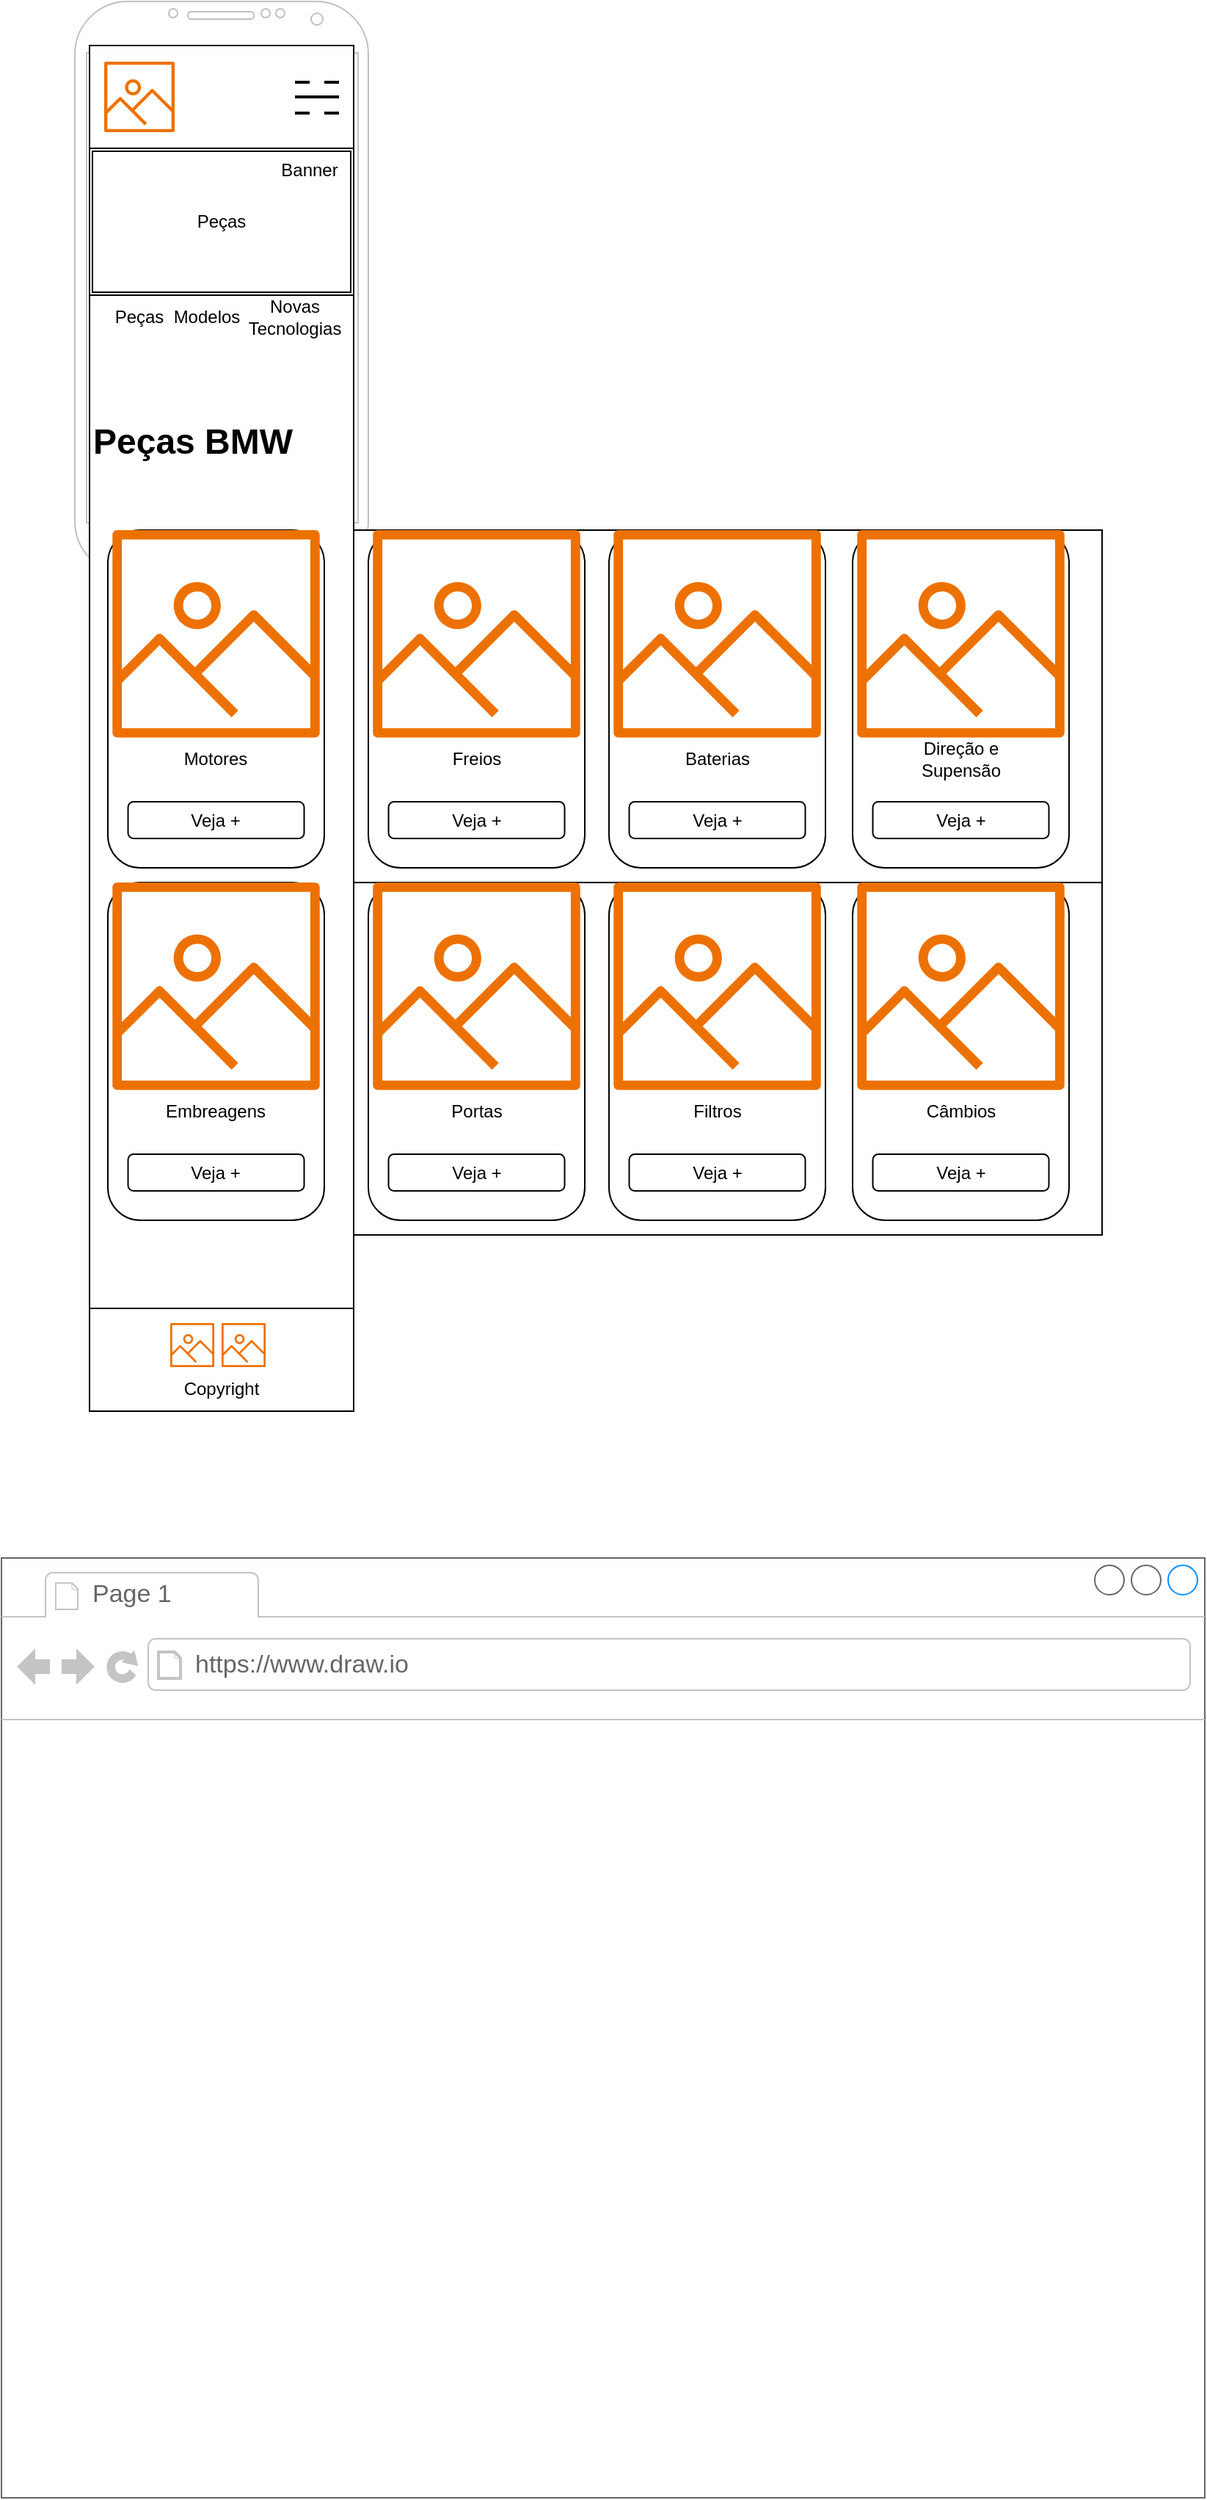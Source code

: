 <mxfile version="24.2.5" type="device">
  <diagram name="Página-1" id="Ma0NDrSQSMu0ASet-JDi">
    <mxGraphModel dx="1354" dy="638" grid="1" gridSize="10" guides="1" tooltips="1" connect="1" arrows="1" fold="1" page="1" pageScale="1" pageWidth="827" pageHeight="1169" math="0" shadow="0">
      <root>
        <mxCell id="0" />
        <mxCell id="1" parent="0" />
        <mxCell id="AjG1yNZ2IDXqtgDJ91u_-77" value="" style="rounded=0;whiteSpace=wrap;html=1;" vertex="1" parent="1">
          <mxGeometry x="60" y="930" width="180" height="70" as="geometry" />
        </mxCell>
        <mxCell id="AjG1yNZ2IDXqtgDJ91u_-1" value="" style="verticalLabelPosition=bottom;verticalAlign=top;html=1;shadow=0;dashed=0;strokeWidth=1;shape=mxgraph.android.phone2;strokeColor=#c0c0c0;" vertex="1" parent="1">
          <mxGeometry x="50" y="40" width="200" height="390" as="geometry" />
        </mxCell>
        <mxCell id="AjG1yNZ2IDXqtgDJ91u_-2" value="" style="rounded=0;whiteSpace=wrap;html=1;" vertex="1" parent="1">
          <mxGeometry x="60" y="70" width="180" height="70" as="geometry" />
        </mxCell>
        <mxCell id="AjG1yNZ2IDXqtgDJ91u_-3" value="" style="sketch=0;outlineConnect=0;fontColor=#232F3E;gradientColor=none;fillColor=#ED7100;strokeColor=none;dashed=0;verticalLabelPosition=bottom;verticalAlign=top;align=center;html=1;fontSize=12;fontStyle=0;aspect=fixed;pointerEvents=1;shape=mxgraph.aws4.container_registry_image;" vertex="1" parent="1">
          <mxGeometry x="70" y="81" width="48" height="48" as="geometry" />
        </mxCell>
        <mxCell id="AjG1yNZ2IDXqtgDJ91u_-4" value="" style="line;strokeWidth=2;html=1;" vertex="1" parent="1">
          <mxGeometry x="200" y="90" width="10" height="10" as="geometry" />
        </mxCell>
        <mxCell id="AjG1yNZ2IDXqtgDJ91u_-6" value="" style="line;strokeWidth=2;html=1;" vertex="1" parent="1">
          <mxGeometry x="220" y="90" width="10" height="10" as="geometry" />
        </mxCell>
        <mxCell id="AjG1yNZ2IDXqtgDJ91u_-7" value="" style="line;strokeWidth=2;html=1;" vertex="1" parent="1">
          <mxGeometry x="200" y="100" width="30" height="10" as="geometry" />
        </mxCell>
        <mxCell id="AjG1yNZ2IDXqtgDJ91u_-8" value="" style="line;strokeWidth=2;html=1;" vertex="1" parent="1">
          <mxGeometry x="200" y="111" width="10" height="10" as="geometry" />
        </mxCell>
        <mxCell id="AjG1yNZ2IDXqtgDJ91u_-9" value="" style="line;strokeWidth=2;html=1;" vertex="1" parent="1">
          <mxGeometry x="220" y="111" width="10" height="10" as="geometry" />
        </mxCell>
        <mxCell id="AjG1yNZ2IDXqtgDJ91u_-10" value="Peças" style="shape=ext;double=1;rounded=0;whiteSpace=wrap;html=1;" vertex="1" parent="1">
          <mxGeometry x="60" y="140" width="180" height="100" as="geometry" />
        </mxCell>
        <mxCell id="AjG1yNZ2IDXqtgDJ91u_-12" value="Banner" style="text;html=1;align=center;verticalAlign=middle;whiteSpace=wrap;rounded=0;" vertex="1" parent="1">
          <mxGeometry x="180" y="140" width="60" height="30" as="geometry" />
        </mxCell>
        <mxCell id="AjG1yNZ2IDXqtgDJ91u_-14" value="" style="rounded=0;whiteSpace=wrap;html=1;" vertex="1" parent="1">
          <mxGeometry x="60" y="240" width="180" height="690" as="geometry" />
        </mxCell>
        <mxCell id="AjG1yNZ2IDXqtgDJ91u_-13" value="Peças" style="text;html=1;align=center;verticalAlign=middle;whiteSpace=wrap;rounded=0;" vertex="1" parent="1">
          <mxGeometry x="64" y="240" width="60" height="30" as="geometry" />
        </mxCell>
        <mxCell id="AjG1yNZ2IDXqtgDJ91u_-15" value="Modelos" style="text;html=1;align=center;verticalAlign=middle;whiteSpace=wrap;rounded=0;" vertex="1" parent="1">
          <mxGeometry x="110" y="240" width="60" height="30" as="geometry" />
        </mxCell>
        <mxCell id="AjG1yNZ2IDXqtgDJ91u_-16" value="Novas&lt;br&gt;Tecnologias" style="text;html=1;align=center;verticalAlign=middle;whiteSpace=wrap;rounded=0;" vertex="1" parent="1">
          <mxGeometry x="170" y="240" width="60" height="30" as="geometry" />
        </mxCell>
        <mxCell id="AjG1yNZ2IDXqtgDJ91u_-17" value="Peças BMW" style="text;strokeColor=none;fillColor=none;html=1;fontSize=24;fontStyle=1;verticalAlign=middle;align=center;" vertex="1" parent="1">
          <mxGeometry x="80" y="320" width="100" height="40" as="geometry" />
        </mxCell>
        <mxCell id="AjG1yNZ2IDXqtgDJ91u_-21" value="" style="rounded=1;whiteSpace=wrap;html=1;" vertex="1" parent="1">
          <mxGeometry x="72.5" y="400" width="147.5" height="230" as="geometry" />
        </mxCell>
        <mxCell id="AjG1yNZ2IDXqtgDJ91u_-19" value="" style="sketch=0;outlineConnect=0;fontColor=#232F3E;gradientColor=none;fillColor=#ED7100;strokeColor=none;dashed=0;verticalLabelPosition=bottom;verticalAlign=top;align=center;html=1;fontSize=12;fontStyle=0;aspect=fixed;pointerEvents=1;shape=mxgraph.aws4.container_registry_image;" vertex="1" parent="1">
          <mxGeometry x="75.63" y="400" width="141.25" height="141.25" as="geometry" />
        </mxCell>
        <mxCell id="AjG1yNZ2IDXqtgDJ91u_-23" value="Motores" style="text;html=1;align=center;verticalAlign=middle;whiteSpace=wrap;rounded=0;" vertex="1" parent="1">
          <mxGeometry x="116.25" y="541.25" width="60" height="30" as="geometry" />
        </mxCell>
        <mxCell id="AjG1yNZ2IDXqtgDJ91u_-24" value="Veja +" style="rounded=1;whiteSpace=wrap;html=1;" vertex="1" parent="1">
          <mxGeometry x="86.26" y="585" width="120" height="25" as="geometry" />
        </mxCell>
        <mxCell id="AjG1yNZ2IDXqtgDJ91u_-25" value="" style="rounded=0;whiteSpace=wrap;html=1;" vertex="1" parent="1">
          <mxGeometry x="240" y="400" width="510" height="240" as="geometry" />
        </mxCell>
        <mxCell id="AjG1yNZ2IDXqtgDJ91u_-26" value="" style="rounded=1;whiteSpace=wrap;html=1;" vertex="1" parent="1">
          <mxGeometry x="250" y="400" width="147.5" height="230" as="geometry" />
        </mxCell>
        <mxCell id="AjG1yNZ2IDXqtgDJ91u_-27" value="" style="sketch=0;outlineConnect=0;fontColor=#232F3E;gradientColor=none;fillColor=#ED7100;strokeColor=none;dashed=0;verticalLabelPosition=bottom;verticalAlign=top;align=center;html=1;fontSize=12;fontStyle=0;aspect=fixed;pointerEvents=1;shape=mxgraph.aws4.container_registry_image;" vertex="1" parent="1">
          <mxGeometry x="253.13" y="400" width="141.25" height="141.25" as="geometry" />
        </mxCell>
        <mxCell id="AjG1yNZ2IDXqtgDJ91u_-28" value="Freios" style="text;html=1;align=center;verticalAlign=middle;whiteSpace=wrap;rounded=0;" vertex="1" parent="1">
          <mxGeometry x="293.75" y="541.25" width="60" height="30" as="geometry" />
        </mxCell>
        <mxCell id="AjG1yNZ2IDXqtgDJ91u_-29" value="Veja +" style="rounded=1;whiteSpace=wrap;html=1;" vertex="1" parent="1">
          <mxGeometry x="263.76" y="585" width="120" height="25" as="geometry" />
        </mxCell>
        <mxCell id="AjG1yNZ2IDXqtgDJ91u_-30" value="" style="rounded=1;whiteSpace=wrap;html=1;" vertex="1" parent="1">
          <mxGeometry x="414" y="400" width="147.5" height="230" as="geometry" />
        </mxCell>
        <mxCell id="AjG1yNZ2IDXqtgDJ91u_-31" value="" style="sketch=0;outlineConnect=0;fontColor=#232F3E;gradientColor=none;fillColor=#ED7100;strokeColor=none;dashed=0;verticalLabelPosition=bottom;verticalAlign=top;align=center;html=1;fontSize=12;fontStyle=0;aspect=fixed;pointerEvents=1;shape=mxgraph.aws4.container_registry_image;" vertex="1" parent="1">
          <mxGeometry x="417.13" y="400" width="141.25" height="141.25" as="geometry" />
        </mxCell>
        <mxCell id="AjG1yNZ2IDXqtgDJ91u_-32" value="Baterias" style="text;html=1;align=center;verticalAlign=middle;whiteSpace=wrap;rounded=0;" vertex="1" parent="1">
          <mxGeometry x="457.75" y="541.25" width="60" height="30" as="geometry" />
        </mxCell>
        <mxCell id="AjG1yNZ2IDXqtgDJ91u_-33" value="Veja +" style="rounded=1;whiteSpace=wrap;html=1;" vertex="1" parent="1">
          <mxGeometry x="427.76" y="585" width="120" height="25" as="geometry" />
        </mxCell>
        <mxCell id="AjG1yNZ2IDXqtgDJ91u_-34" value="" style="rounded=1;whiteSpace=wrap;html=1;" vertex="1" parent="1">
          <mxGeometry x="580" y="400" width="147.5" height="230" as="geometry" />
        </mxCell>
        <mxCell id="AjG1yNZ2IDXqtgDJ91u_-35" value="" style="sketch=0;outlineConnect=0;fontColor=#232F3E;gradientColor=none;fillColor=#ED7100;strokeColor=none;dashed=0;verticalLabelPosition=bottom;verticalAlign=top;align=center;html=1;fontSize=12;fontStyle=0;aspect=fixed;pointerEvents=1;shape=mxgraph.aws4.container_registry_image;" vertex="1" parent="1">
          <mxGeometry x="583.13" y="400" width="141.25" height="141.25" as="geometry" />
        </mxCell>
        <mxCell id="AjG1yNZ2IDXqtgDJ91u_-36" value="Direção e Supensão" style="text;html=1;align=center;verticalAlign=middle;whiteSpace=wrap;rounded=0;" vertex="1" parent="1">
          <mxGeometry x="623.75" y="541.25" width="60" height="30" as="geometry" />
        </mxCell>
        <mxCell id="AjG1yNZ2IDXqtgDJ91u_-37" value="Veja +" style="rounded=1;whiteSpace=wrap;html=1;" vertex="1" parent="1">
          <mxGeometry x="593.76" y="585" width="120" height="25" as="geometry" />
        </mxCell>
        <mxCell id="AjG1yNZ2IDXqtgDJ91u_-56" value="" style="rounded=1;whiteSpace=wrap;html=1;" vertex="1" parent="1">
          <mxGeometry x="72.5" y="640" width="147.5" height="230" as="geometry" />
        </mxCell>
        <mxCell id="AjG1yNZ2IDXqtgDJ91u_-57" value="" style="sketch=0;outlineConnect=0;fontColor=#232F3E;gradientColor=none;fillColor=#ED7100;strokeColor=none;dashed=0;verticalLabelPosition=bottom;verticalAlign=top;align=center;html=1;fontSize=12;fontStyle=0;aspect=fixed;pointerEvents=1;shape=mxgraph.aws4.container_registry_image;" vertex="1" parent="1">
          <mxGeometry x="75.63" y="640" width="141.25" height="141.25" as="geometry" />
        </mxCell>
        <mxCell id="AjG1yNZ2IDXqtgDJ91u_-58" value="Embreagens" style="text;html=1;align=center;verticalAlign=middle;whiteSpace=wrap;rounded=0;" vertex="1" parent="1">
          <mxGeometry x="116.25" y="781.25" width="60" height="30" as="geometry" />
        </mxCell>
        <mxCell id="AjG1yNZ2IDXqtgDJ91u_-59" value="Veja +" style="rounded=1;whiteSpace=wrap;html=1;" vertex="1" parent="1">
          <mxGeometry x="86.26" y="825" width="120" height="25" as="geometry" />
        </mxCell>
        <mxCell id="AjG1yNZ2IDXqtgDJ91u_-60" value="" style="rounded=0;whiteSpace=wrap;html=1;" vertex="1" parent="1">
          <mxGeometry x="240" y="640" width="510" height="240" as="geometry" />
        </mxCell>
        <mxCell id="AjG1yNZ2IDXqtgDJ91u_-61" value="" style="rounded=1;whiteSpace=wrap;html=1;" vertex="1" parent="1">
          <mxGeometry x="250" y="640" width="147.5" height="230" as="geometry" />
        </mxCell>
        <mxCell id="AjG1yNZ2IDXqtgDJ91u_-62" value="" style="sketch=0;outlineConnect=0;fontColor=#232F3E;gradientColor=none;fillColor=#ED7100;strokeColor=none;dashed=0;verticalLabelPosition=bottom;verticalAlign=top;align=center;html=1;fontSize=12;fontStyle=0;aspect=fixed;pointerEvents=1;shape=mxgraph.aws4.container_registry_image;" vertex="1" parent="1">
          <mxGeometry x="253.13" y="640" width="141.25" height="141.25" as="geometry" />
        </mxCell>
        <mxCell id="AjG1yNZ2IDXqtgDJ91u_-63" value="Portas" style="text;html=1;align=center;verticalAlign=middle;whiteSpace=wrap;rounded=0;" vertex="1" parent="1">
          <mxGeometry x="293.75" y="781.25" width="60" height="30" as="geometry" />
        </mxCell>
        <mxCell id="AjG1yNZ2IDXqtgDJ91u_-64" value="Veja +" style="rounded=1;whiteSpace=wrap;html=1;" vertex="1" parent="1">
          <mxGeometry x="263.76" y="825" width="120" height="25" as="geometry" />
        </mxCell>
        <mxCell id="AjG1yNZ2IDXqtgDJ91u_-65" value="" style="rounded=1;whiteSpace=wrap;html=1;" vertex="1" parent="1">
          <mxGeometry x="414" y="640" width="147.5" height="230" as="geometry" />
        </mxCell>
        <mxCell id="AjG1yNZ2IDXqtgDJ91u_-66" value="" style="sketch=0;outlineConnect=0;fontColor=#232F3E;gradientColor=none;fillColor=#ED7100;strokeColor=none;dashed=0;verticalLabelPosition=bottom;verticalAlign=top;align=center;html=1;fontSize=12;fontStyle=0;aspect=fixed;pointerEvents=1;shape=mxgraph.aws4.container_registry_image;" vertex="1" parent="1">
          <mxGeometry x="417.13" y="640" width="141.25" height="141.25" as="geometry" />
        </mxCell>
        <mxCell id="AjG1yNZ2IDXqtgDJ91u_-67" value="Filtros" style="text;html=1;align=center;verticalAlign=middle;whiteSpace=wrap;rounded=0;" vertex="1" parent="1">
          <mxGeometry x="457.75" y="781.25" width="60" height="30" as="geometry" />
        </mxCell>
        <mxCell id="AjG1yNZ2IDXqtgDJ91u_-68" value="Veja +" style="rounded=1;whiteSpace=wrap;html=1;" vertex="1" parent="1">
          <mxGeometry x="427.76" y="825" width="120" height="25" as="geometry" />
        </mxCell>
        <mxCell id="AjG1yNZ2IDXqtgDJ91u_-69" value="" style="rounded=1;whiteSpace=wrap;html=1;" vertex="1" parent="1">
          <mxGeometry x="580" y="640" width="147.5" height="230" as="geometry" />
        </mxCell>
        <mxCell id="AjG1yNZ2IDXqtgDJ91u_-70" value="" style="sketch=0;outlineConnect=0;fontColor=#232F3E;gradientColor=none;fillColor=#ED7100;strokeColor=none;dashed=0;verticalLabelPosition=bottom;verticalAlign=top;align=center;html=1;fontSize=12;fontStyle=0;aspect=fixed;pointerEvents=1;shape=mxgraph.aws4.container_registry_image;" vertex="1" parent="1">
          <mxGeometry x="583.13" y="640" width="141.25" height="141.25" as="geometry" />
        </mxCell>
        <mxCell id="AjG1yNZ2IDXqtgDJ91u_-71" value="Câmbios" style="text;html=1;align=center;verticalAlign=middle;whiteSpace=wrap;rounded=0;" vertex="1" parent="1">
          <mxGeometry x="623.75" y="781.25" width="60" height="30" as="geometry" />
        </mxCell>
        <mxCell id="AjG1yNZ2IDXqtgDJ91u_-72" value="Veja +" style="rounded=1;whiteSpace=wrap;html=1;" vertex="1" parent="1">
          <mxGeometry x="593.76" y="825" width="120" height="25" as="geometry" />
        </mxCell>
        <mxCell id="AjG1yNZ2IDXqtgDJ91u_-74" value="" style="sketch=0;outlineConnect=0;fontColor=#232F3E;gradientColor=none;fillColor=#ED7100;strokeColor=none;dashed=0;verticalLabelPosition=bottom;verticalAlign=top;align=center;html=1;fontSize=12;fontStyle=0;aspect=fixed;pointerEvents=1;shape=mxgraph.aws4.container_registry_image;" vertex="1" parent="1">
          <mxGeometry x="150" y="940" width="30" height="30" as="geometry" />
        </mxCell>
        <mxCell id="AjG1yNZ2IDXqtgDJ91u_-75" value="" style="sketch=0;outlineConnect=0;fontColor=#232F3E;gradientColor=none;fillColor=#ED7100;strokeColor=none;dashed=0;verticalLabelPosition=bottom;verticalAlign=top;align=center;html=1;fontSize=12;fontStyle=0;aspect=fixed;pointerEvents=1;shape=mxgraph.aws4.container_registry_image;" vertex="1" parent="1">
          <mxGeometry x="115" y="940" width="30" height="30" as="geometry" />
        </mxCell>
        <mxCell id="AjG1yNZ2IDXqtgDJ91u_-76" value="Copyright" style="text;html=1;align=center;verticalAlign=middle;whiteSpace=wrap;rounded=0;" vertex="1" parent="1">
          <mxGeometry x="120" y="970" width="60" height="30" as="geometry" />
        </mxCell>
        <mxCell id="AjG1yNZ2IDXqtgDJ91u_-78" value="" style="strokeWidth=1;shadow=0;dashed=0;align=center;html=1;shape=mxgraph.mockup.containers.browserWindow;rSize=0;strokeColor=#666666;strokeColor2=#008cff;strokeColor3=#c4c4c4;mainText=,;recursiveResize=0;" vertex="1" parent="1">
          <mxGeometry y="1100" width="820" height="640" as="geometry" />
        </mxCell>
        <mxCell id="AjG1yNZ2IDXqtgDJ91u_-79" value="Page 1" style="strokeWidth=1;shadow=0;dashed=0;align=center;html=1;shape=mxgraph.mockup.containers.anchor;fontSize=17;fontColor=#666666;align=left;whiteSpace=wrap;" vertex="1" parent="AjG1yNZ2IDXqtgDJ91u_-78">
          <mxGeometry x="60" y="12" width="110" height="26" as="geometry" />
        </mxCell>
        <mxCell id="AjG1yNZ2IDXqtgDJ91u_-80" value="https://www.draw.io" style="strokeWidth=1;shadow=0;dashed=0;align=center;html=1;shape=mxgraph.mockup.containers.anchor;rSize=0;fontSize=17;fontColor=#666666;align=left;" vertex="1" parent="AjG1yNZ2IDXqtgDJ91u_-78">
          <mxGeometry x="130" y="60" width="250" height="26" as="geometry" />
        </mxCell>
      </root>
    </mxGraphModel>
  </diagram>
</mxfile>
